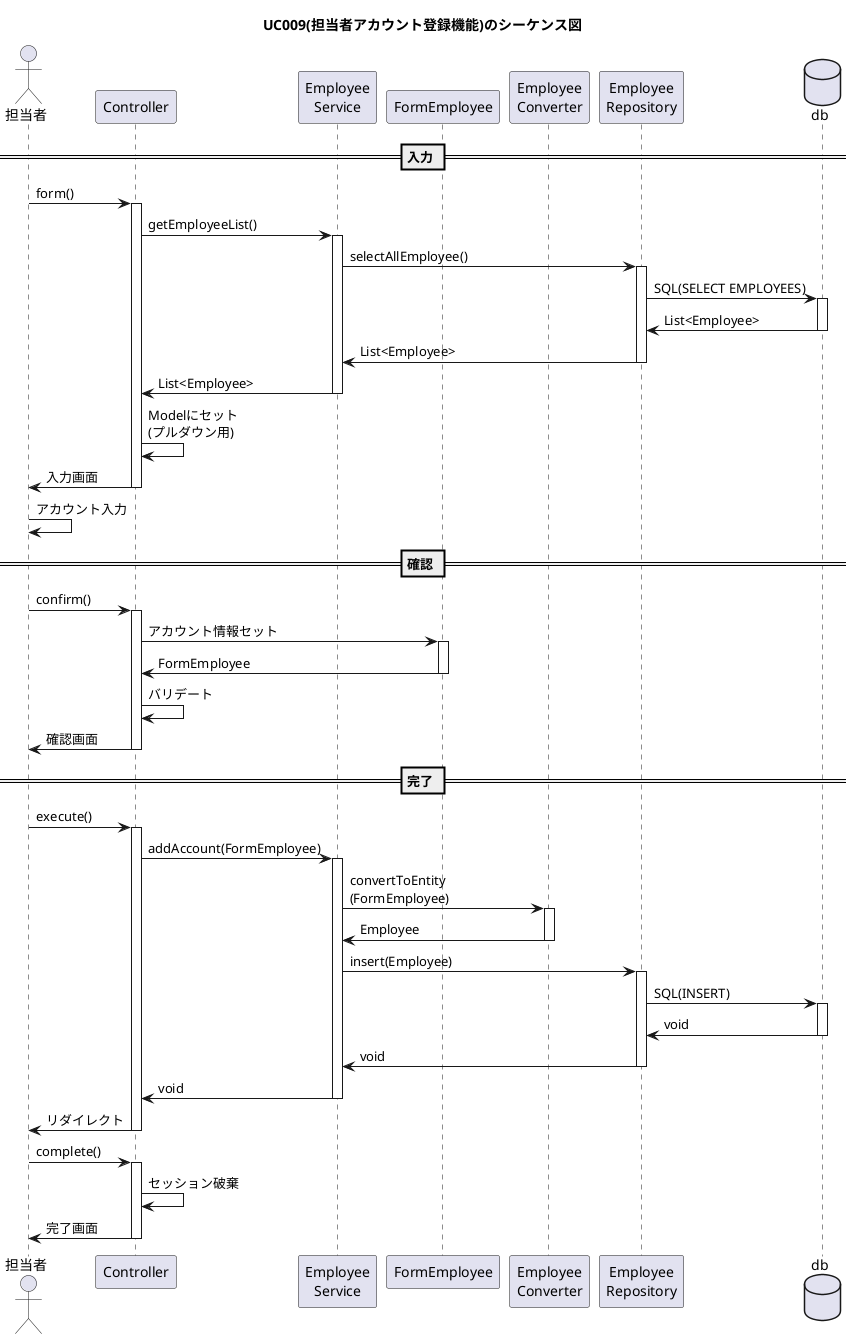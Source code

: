 @startuml

title UC009(担当者アカウント登録機能)のシーケンス図
actor "担当者" as user
participant "Controller" as controller
participant "Employee\nService" as service
participant "FormEmployee" as form
participant "Employee\nConverter" as helper
participant "Employee\nRepository" as repository
database "db" as db
 == 入力 ==
user -> controller++:form()
controller -> service++:getEmployeeList()
service -> repository++:selectAllEmployee()
repository -> db++:SQL(SELECT EMPLOYEES)
db -> repository--:List<Employee>
repository -> service--:List<Employee>
service -> controller--:List<Employee>
controller -> controller:Modelにセット\n(プルダウン用)
controller -> user--:入力画面
user -> user:アカウント入力 
 == 確認 ==
user -> controller++:confirm()
controller -> form++:アカウント情報セット
form -> controller--:FormEmployee
controller -> controller:バリデート
controller -> user--:確認画面
 == 完了 ==
user -> controller++:execute()
controller -> service++:addAccount(FormEmployee)
service -> helper++:convertToEntity\n(FormEmployee)
helper -> service--:Employee
service -> repository++:insert(Employee)
repository -> db++:SQL(INSERT)
db -> repository--:void
repository -> service--:void
service -> controller--:void
controller -> user--:リダイレクト
user -> controller++:complete()
controller -> controller:セッション破棄
controller -> user--:完了画面
@enduml